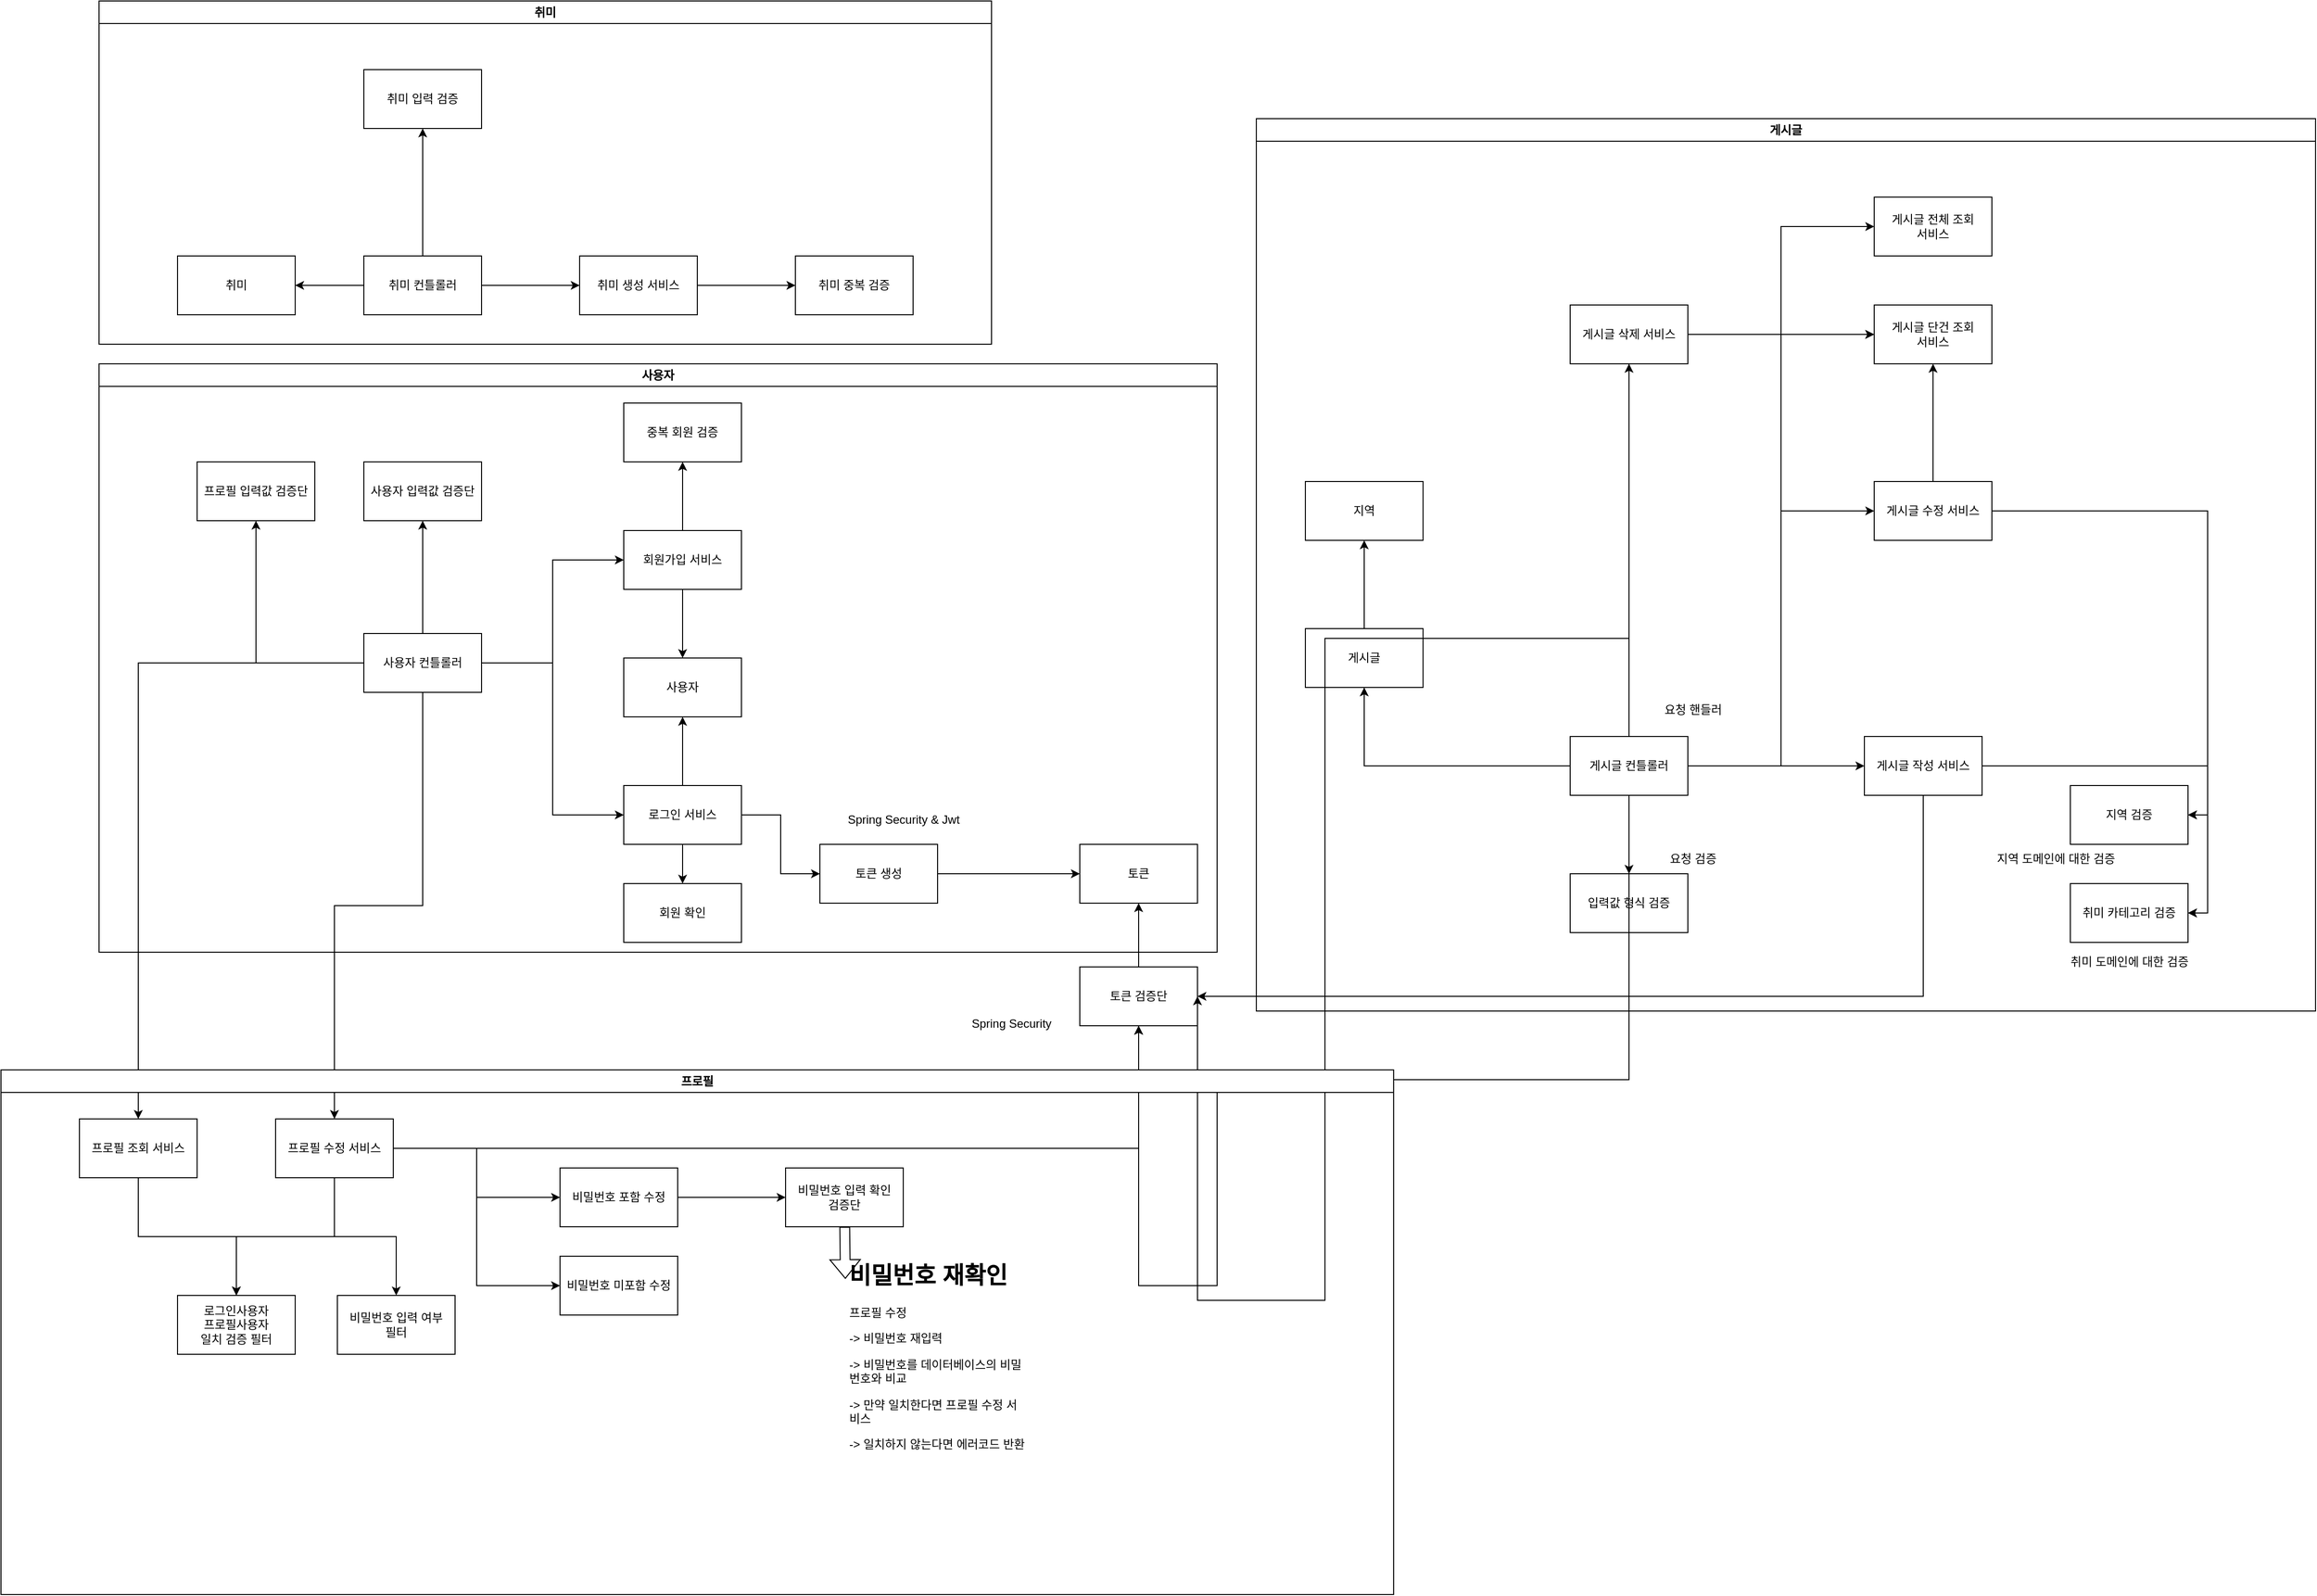 <mxfile version="22.1.3" type="github">
  <diagram name="페이지-1" id="ONSRwsZsQMqiGqJdxQxZ">
    <mxGraphModel dx="4045" dy="2298" grid="1" gridSize="10" guides="1" tooltips="1" connect="1" arrows="1" fold="1" page="1" pageScale="1" pageWidth="827" pageHeight="1169" math="0" shadow="0">
      <root>
        <mxCell id="0" />
        <mxCell id="1" parent="0" />
        <mxCell id="6Mnrhp99cKoq0SR3Ej0p-18" style="edgeStyle=orthogonalEdgeStyle;rounded=0;orthogonalLoop=1;jettySize=auto;html=1;" parent="1" source="ylA6RAmN_qZPsvHQUGK8-21" target="hkT8D0nBrZQYGym--TO3-11" edge="1">
          <mxGeometry relative="1" as="geometry" />
        </mxCell>
        <mxCell id="ylA6RAmN_qZPsvHQUGK8-21" value="토큰 검증단" style="rounded=0;whiteSpace=wrap;html=1;" parent="1" vertex="1">
          <mxGeometry x="-110" y="555" width="120" height="60" as="geometry" />
        </mxCell>
        <mxCell id="6Mnrhp99cKoq0SR3Ej0p-26" style="edgeStyle=orthogonalEdgeStyle;rounded=0;orthogonalLoop=1;jettySize=auto;html=1;entryX=0.5;entryY=1;entryDx=0;entryDy=0;" parent="1" source="6Mnrhp99cKoq0SR3Ej0p-23" target="ylA6RAmN_qZPsvHQUGK8-21" edge="1">
          <mxGeometry relative="1" as="geometry">
            <mxPoint x="-50.059" y="670.0" as="targetPoint" />
          </mxGeometry>
        </mxCell>
        <mxCell id="6Mnrhp99cKoq0SR3Ej0p-94" value="" style="group" parent="1" vertex="1" connectable="0">
          <mxGeometry x="-1110" y="-430" width="910" height="350" as="geometry" />
        </mxCell>
        <mxCell id="hkT8D0nBrZQYGym--TO3-5" value="취미 컨틀롤러" style="rounded=0;whiteSpace=wrap;html=1;" parent="6Mnrhp99cKoq0SR3Ej0p-94" vertex="1">
          <mxGeometry x="270" y="260" width="120" height="60" as="geometry" />
        </mxCell>
        <mxCell id="6Mnrhp99cKoq0SR3Ej0p-42" value="취미 중복 검증" style="rounded=0;whiteSpace=wrap;html=1;" parent="6Mnrhp99cKoq0SR3Ej0p-94" vertex="1">
          <mxGeometry x="710" y="260" width="120" height="60" as="geometry" />
        </mxCell>
        <mxCell id="6Mnrhp99cKoq0SR3Ej0p-49" value="취미" style="rounded=0;whiteSpace=wrap;html=1;" parent="6Mnrhp99cKoq0SR3Ej0p-94" vertex="1">
          <mxGeometry x="80" y="260" width="120" height="60" as="geometry" />
        </mxCell>
        <mxCell id="6Mnrhp99cKoq0SR3Ej0p-52" style="edgeStyle=orthogonalEdgeStyle;rounded=0;orthogonalLoop=1;jettySize=auto;html=1;" parent="6Mnrhp99cKoq0SR3Ej0p-94" source="hkT8D0nBrZQYGym--TO3-5" target="6Mnrhp99cKoq0SR3Ej0p-49" edge="1">
          <mxGeometry relative="1" as="geometry" />
        </mxCell>
        <mxCell id="6Mnrhp99cKoq0SR3Ej0p-53" style="edgeStyle=orthogonalEdgeStyle;rounded=0;orthogonalLoop=1;jettySize=auto;html=1;" parent="6Mnrhp99cKoq0SR3Ej0p-94" source="6Mnrhp99cKoq0SR3Ej0p-51" target="6Mnrhp99cKoq0SR3Ej0p-42" edge="1">
          <mxGeometry relative="1" as="geometry" />
        </mxCell>
        <mxCell id="6Mnrhp99cKoq0SR3Ej0p-51" value="취미 생성 서비스" style="rounded=0;whiteSpace=wrap;html=1;" parent="6Mnrhp99cKoq0SR3Ej0p-94" vertex="1">
          <mxGeometry x="490" y="260" width="120" height="60" as="geometry" />
        </mxCell>
        <mxCell id="6Mnrhp99cKoq0SR3Ej0p-54" style="edgeStyle=orthogonalEdgeStyle;rounded=0;orthogonalLoop=1;jettySize=auto;html=1;" parent="6Mnrhp99cKoq0SR3Ej0p-94" source="hkT8D0nBrZQYGym--TO3-5" target="6Mnrhp99cKoq0SR3Ej0p-51" edge="1">
          <mxGeometry relative="1" as="geometry" />
        </mxCell>
        <mxCell id="6Mnrhp99cKoq0SR3Ej0p-55" value="취미 입력 검증" style="rounded=0;whiteSpace=wrap;html=1;" parent="6Mnrhp99cKoq0SR3Ej0p-94" vertex="1">
          <mxGeometry x="270" y="70" width="120" height="60" as="geometry" />
        </mxCell>
        <mxCell id="6Mnrhp99cKoq0SR3Ej0p-56" style="edgeStyle=orthogonalEdgeStyle;rounded=0;orthogonalLoop=1;jettySize=auto;html=1;" parent="6Mnrhp99cKoq0SR3Ej0p-94" source="hkT8D0nBrZQYGym--TO3-5" target="6Mnrhp99cKoq0SR3Ej0p-55" edge="1">
          <mxGeometry relative="1" as="geometry" />
        </mxCell>
        <mxCell id="6Mnrhp99cKoq0SR3Ej0p-93" value="취미" style="swimlane;whiteSpace=wrap;html=1;" parent="6Mnrhp99cKoq0SR3Ej0p-94" vertex="1">
          <mxGeometry width="910" height="350" as="geometry" />
        </mxCell>
        <mxCell id="6Mnrhp99cKoq0SR3Ej0p-97" value="" style="group" parent="1" vertex="1" connectable="0">
          <mxGeometry x="-1110" y="-60" width="1140" height="688" as="geometry" />
        </mxCell>
        <mxCell id="9J_CCUZRL3qdixfYIrlr-26" style="edgeStyle=orthogonalEdgeStyle;rounded=0;orthogonalLoop=1;jettySize=auto;html=1;" parent="6Mnrhp99cKoq0SR3Ej0p-97" source="hkT8D0nBrZQYGym--TO3-3" target="9J_CCUZRL3qdixfYIrlr-25" edge="1">
          <mxGeometry relative="1" as="geometry" />
        </mxCell>
        <mxCell id="hkT8D0nBrZQYGym--TO3-3" value="사용자 컨틀롤러" style="rounded=0;whiteSpace=wrap;html=1;" parent="6Mnrhp99cKoq0SR3Ej0p-97" vertex="1">
          <mxGeometry x="270" y="275" width="120" height="60" as="geometry" />
        </mxCell>
        <mxCell id="hkT8D0nBrZQYGym--TO3-7" value="회원가입 서비스" style="rounded=0;whiteSpace=wrap;html=1;" parent="6Mnrhp99cKoq0SR3Ej0p-97" vertex="1">
          <mxGeometry x="535" y="170" width="120" height="60" as="geometry" />
        </mxCell>
        <mxCell id="hkT8D0nBrZQYGym--TO3-1" style="edgeStyle=orthogonalEdgeStyle;rounded=0;orthogonalLoop=1;jettySize=auto;html=1;exitX=1;exitY=0.5;exitDx=0;exitDy=0;entryX=0;entryY=0.5;entryDx=0;entryDy=0;" parent="6Mnrhp99cKoq0SR3Ej0p-97" source="hkT8D0nBrZQYGym--TO3-3" target="hkT8D0nBrZQYGym--TO3-7" edge="1">
          <mxGeometry relative="1" as="geometry" />
        </mxCell>
        <mxCell id="hkT8D0nBrZQYGym--TO3-10" value="로그인 서비스" style="rounded=0;whiteSpace=wrap;html=1;" parent="6Mnrhp99cKoq0SR3Ej0p-97" vertex="1">
          <mxGeometry x="535" y="430" width="120" height="60" as="geometry" />
        </mxCell>
        <mxCell id="hkT8D0nBrZQYGym--TO3-2" style="edgeStyle=orthogonalEdgeStyle;rounded=0;orthogonalLoop=1;jettySize=auto;html=1;exitX=1;exitY=0.5;exitDx=0;exitDy=0;entryX=0;entryY=0.5;entryDx=0;entryDy=0;" parent="6Mnrhp99cKoq0SR3Ej0p-97" source="hkT8D0nBrZQYGym--TO3-3" target="hkT8D0nBrZQYGym--TO3-10" edge="1">
          <mxGeometry relative="1" as="geometry" />
        </mxCell>
        <mxCell id="hkT8D0nBrZQYGym--TO3-11" value="토큰" style="rounded=0;whiteSpace=wrap;html=1;" parent="6Mnrhp99cKoq0SR3Ej0p-97" vertex="1">
          <mxGeometry x="1000" y="490" width="120" height="60" as="geometry" />
        </mxCell>
        <mxCell id="6Mnrhp99cKoq0SR3Ej0p-17" style="edgeStyle=orthogonalEdgeStyle;rounded=0;orthogonalLoop=1;jettySize=auto;html=1;" parent="6Mnrhp99cKoq0SR3Ej0p-97" source="hkT8D0nBrZQYGym--TO3-12" target="hkT8D0nBrZQYGym--TO3-11" edge="1">
          <mxGeometry relative="1" as="geometry" />
        </mxCell>
        <mxCell id="hkT8D0nBrZQYGym--TO3-12" value="토큰 생성" style="rounded=0;whiteSpace=wrap;html=1;" parent="6Mnrhp99cKoq0SR3Ej0p-97" vertex="1">
          <mxGeometry x="735" y="490" width="120" height="60" as="geometry" />
        </mxCell>
        <mxCell id="hkT8D0nBrZQYGym--TO3-9" value="" style="edgeStyle=orthogonalEdgeStyle;rounded=0;orthogonalLoop=1;jettySize=auto;html=1;" parent="6Mnrhp99cKoq0SR3Ej0p-97" source="hkT8D0nBrZQYGym--TO3-10" target="hkT8D0nBrZQYGym--TO3-12" edge="1">
          <mxGeometry relative="1" as="geometry" />
        </mxCell>
        <mxCell id="6Mnrhp99cKoq0SR3Ej0p-4" value="사용자" style="rounded=0;whiteSpace=wrap;html=1;" parent="6Mnrhp99cKoq0SR3Ej0p-97" vertex="1">
          <mxGeometry x="535" y="300" width="120" height="60" as="geometry" />
        </mxCell>
        <mxCell id="6Mnrhp99cKoq0SR3Ej0p-13" style="edgeStyle=orthogonalEdgeStyle;rounded=0;orthogonalLoop=1;jettySize=auto;html=1;" parent="6Mnrhp99cKoq0SR3Ej0p-97" source="hkT8D0nBrZQYGym--TO3-7" target="6Mnrhp99cKoq0SR3Ej0p-4" edge="1">
          <mxGeometry relative="1" as="geometry" />
        </mxCell>
        <mxCell id="6Mnrhp99cKoq0SR3Ej0p-14" style="edgeStyle=orthogonalEdgeStyle;rounded=0;orthogonalLoop=1;jettySize=auto;html=1;" parent="6Mnrhp99cKoq0SR3Ej0p-97" source="hkT8D0nBrZQYGym--TO3-10" target="6Mnrhp99cKoq0SR3Ej0p-4" edge="1">
          <mxGeometry relative="1" as="geometry" />
        </mxCell>
        <mxCell id="6Mnrhp99cKoq0SR3Ej0p-7" value="사용자 입력값 검증단" style="rounded=0;whiteSpace=wrap;html=1;" parent="6Mnrhp99cKoq0SR3Ej0p-97" vertex="1">
          <mxGeometry x="270" y="100" width="120" height="60" as="geometry" />
        </mxCell>
        <mxCell id="6Mnrhp99cKoq0SR3Ej0p-16" style="edgeStyle=orthogonalEdgeStyle;rounded=0;orthogonalLoop=1;jettySize=auto;html=1;" parent="6Mnrhp99cKoq0SR3Ej0p-97" source="hkT8D0nBrZQYGym--TO3-3" target="6Mnrhp99cKoq0SR3Ej0p-7" edge="1">
          <mxGeometry relative="1" as="geometry" />
        </mxCell>
        <mxCell id="6Mnrhp99cKoq0SR3Ej0p-8" value="중복 회원 검증" style="rounded=0;whiteSpace=wrap;html=1;" parent="6Mnrhp99cKoq0SR3Ej0p-97" vertex="1">
          <mxGeometry x="535" y="40" width="120" height="60" as="geometry" />
        </mxCell>
        <mxCell id="6Mnrhp99cKoq0SR3Ej0p-12" style="edgeStyle=orthogonalEdgeStyle;rounded=0;orthogonalLoop=1;jettySize=auto;html=1;" parent="6Mnrhp99cKoq0SR3Ej0p-97" source="hkT8D0nBrZQYGym--TO3-7" target="6Mnrhp99cKoq0SR3Ej0p-8" edge="1">
          <mxGeometry relative="1" as="geometry" />
        </mxCell>
        <mxCell id="6Mnrhp99cKoq0SR3Ej0p-77" value="Spring Security &amp;amp; Jwt" style="text;html=1;align=center;verticalAlign=middle;resizable=0;points=[];autosize=1;strokeColor=none;fillColor=none;" parent="6Mnrhp99cKoq0SR3Ej0p-97" vertex="1">
          <mxGeometry x="750" y="450" width="140" height="30" as="geometry" />
        </mxCell>
        <mxCell id="6Mnrhp99cKoq0SR3Ej0p-91" value="회원 확인" style="rounded=0;whiteSpace=wrap;html=1;" parent="6Mnrhp99cKoq0SR3Ej0p-97" vertex="1">
          <mxGeometry x="535" y="530" width="120" height="60" as="geometry" />
        </mxCell>
        <mxCell id="6Mnrhp99cKoq0SR3Ej0p-92" style="edgeStyle=orthogonalEdgeStyle;rounded=0;orthogonalLoop=1;jettySize=auto;html=1;" parent="6Mnrhp99cKoq0SR3Ej0p-97" source="hkT8D0nBrZQYGym--TO3-10" target="6Mnrhp99cKoq0SR3Ej0p-91" edge="1">
          <mxGeometry relative="1" as="geometry" />
        </mxCell>
        <mxCell id="6Mnrhp99cKoq0SR3Ej0p-95" value="사용자" style="swimlane;whiteSpace=wrap;html=1;" parent="6Mnrhp99cKoq0SR3Ej0p-97" vertex="1">
          <mxGeometry width="1140" height="600" as="geometry" />
        </mxCell>
        <mxCell id="9J_CCUZRL3qdixfYIrlr-25" value="프로필 입력값 검증단" style="rounded=0;whiteSpace=wrap;html=1;" parent="6Mnrhp99cKoq0SR3Ej0p-95" vertex="1">
          <mxGeometry x="100" y="100" width="120" height="60" as="geometry" />
        </mxCell>
        <mxCell id="6Mnrhp99cKoq0SR3Ej0p-76" value="Spring Security" style="text;html=1;align=center;verticalAlign=middle;resizable=0;points=[];autosize=1;strokeColor=none;fillColor=none;" parent="6Mnrhp99cKoq0SR3Ej0p-97" vertex="1">
          <mxGeometry x="880" y="658" width="100" height="30" as="geometry" />
        </mxCell>
        <mxCell id="6Mnrhp99cKoq0SR3Ej0p-102" value="" style="group" parent="1" vertex="1" connectable="0">
          <mxGeometry x="70" y="-310" width="1080" height="910" as="geometry" />
        </mxCell>
        <mxCell id="ylA6RAmN_qZPsvHQUGK8-4" value="게시글" style="rounded=0;whiteSpace=wrap;html=1;" parent="6Mnrhp99cKoq0SR3Ej0p-102" vertex="1">
          <mxGeometry x="50" y="520" width="120" height="60" as="geometry" />
        </mxCell>
        <mxCell id="ylA6RAmN_qZPsvHQUGK8-5" value="지역" style="rounded=0;whiteSpace=wrap;html=1;" parent="6Mnrhp99cKoq0SR3Ej0p-102" vertex="1">
          <mxGeometry x="50" y="370" width="120" height="60" as="geometry" />
        </mxCell>
        <mxCell id="6Mnrhp99cKoq0SR3Ej0p-57" style="edgeStyle=orthogonalEdgeStyle;rounded=0;orthogonalLoop=1;jettySize=auto;html=1;" parent="6Mnrhp99cKoq0SR3Ej0p-102" source="ylA6RAmN_qZPsvHQUGK8-4" target="ylA6RAmN_qZPsvHQUGK8-5" edge="1">
          <mxGeometry relative="1" as="geometry" />
        </mxCell>
        <mxCell id="6Mnrhp99cKoq0SR3Ej0p-6" style="edgeStyle=orthogonalEdgeStyle;rounded=0;orthogonalLoop=1;jettySize=auto;html=1;" parent="6Mnrhp99cKoq0SR3Ej0p-102" source="ylA6RAmN_qZPsvHQUGK8-11" target="ylA6RAmN_qZPsvHQUGK8-4" edge="1">
          <mxGeometry relative="1" as="geometry">
            <mxPoint x="110.0" y="580" as="targetPoint" />
            <Array as="points">
              <mxPoint x="110" y="660" />
            </Array>
          </mxGeometry>
        </mxCell>
        <mxCell id="ylA6RAmN_qZPsvHQUGK8-11" value="게시글 컨틀롤러" style="rounded=0;whiteSpace=wrap;html=1;" parent="6Mnrhp99cKoq0SR3Ej0p-102" vertex="1">
          <mxGeometry x="320" y="630" width="120" height="60" as="geometry" />
        </mxCell>
        <mxCell id="ylA6RAmN_qZPsvHQUGK8-12" value="게시글 전체 조회 &lt;br&gt;서비스" style="rounded=0;whiteSpace=wrap;html=1;" parent="6Mnrhp99cKoq0SR3Ej0p-102" vertex="1">
          <mxGeometry x="630" y="80" width="120" height="60" as="geometry" />
        </mxCell>
        <mxCell id="6Mnrhp99cKoq0SR3Ej0p-3" style="edgeStyle=orthogonalEdgeStyle;rounded=0;orthogonalLoop=1;jettySize=auto;html=1;entryX=0;entryY=0.5;entryDx=0;entryDy=0;" parent="6Mnrhp99cKoq0SR3Ej0p-102" source="ylA6RAmN_qZPsvHQUGK8-11" target="ylA6RAmN_qZPsvHQUGK8-12" edge="1">
          <mxGeometry relative="1" as="geometry" />
        </mxCell>
        <mxCell id="ylA6RAmN_qZPsvHQUGK8-13" value="게시글 작성 서비스" style="rounded=0;whiteSpace=wrap;html=1;" parent="6Mnrhp99cKoq0SR3Ej0p-102" vertex="1">
          <mxGeometry x="620" y="630" width="120" height="60" as="geometry" />
        </mxCell>
        <mxCell id="ylA6RAmN_qZPsvHQUGK8-16" style="edgeStyle=orthogonalEdgeStyle;rounded=0;orthogonalLoop=1;jettySize=auto;html=1;" parent="6Mnrhp99cKoq0SR3Ej0p-102" source="ylA6RAmN_qZPsvHQUGK8-11" target="ylA6RAmN_qZPsvHQUGK8-13" edge="1">
          <mxGeometry relative="1" as="geometry" />
        </mxCell>
        <mxCell id="ylA6RAmN_qZPsvHQUGK8-19" value="취미 카테고리 검증" style="rounded=0;whiteSpace=wrap;html=1;" parent="6Mnrhp99cKoq0SR3Ej0p-102" vertex="1">
          <mxGeometry x="830" y="780" width="120" height="60" as="geometry" />
        </mxCell>
        <mxCell id="6Mnrhp99cKoq0SR3Ej0p-73" style="edgeStyle=orthogonalEdgeStyle;rounded=0;orthogonalLoop=1;jettySize=auto;html=1;entryX=1;entryY=0.5;entryDx=0;entryDy=0;" parent="6Mnrhp99cKoq0SR3Ej0p-102" source="ylA6RAmN_qZPsvHQUGK8-13" target="ylA6RAmN_qZPsvHQUGK8-19" edge="1">
          <mxGeometry relative="1" as="geometry" />
        </mxCell>
        <mxCell id="6Mnrhp99cKoq0SR3Ej0p-61" value="입력값 형식 검증" style="rounded=0;whiteSpace=wrap;html=1;" parent="6Mnrhp99cKoq0SR3Ej0p-102" vertex="1">
          <mxGeometry x="320" y="770" width="120" height="60" as="geometry" />
        </mxCell>
        <mxCell id="6Mnrhp99cKoq0SR3Ej0p-63" style="edgeStyle=orthogonalEdgeStyle;rounded=0;orthogonalLoop=1;jettySize=auto;html=1;" parent="6Mnrhp99cKoq0SR3Ej0p-102" source="ylA6RAmN_qZPsvHQUGK8-11" target="6Mnrhp99cKoq0SR3Ej0p-61" edge="1">
          <mxGeometry relative="1" as="geometry">
            <mxPoint x="380" y="760" as="targetPoint" />
          </mxGeometry>
        </mxCell>
        <mxCell id="6Mnrhp99cKoq0SR3Ej0p-65" value="요청 핸들러" style="text;html=1;align=center;verticalAlign=middle;resizable=0;points=[];autosize=1;strokeColor=none;fillColor=none;" parent="6Mnrhp99cKoq0SR3Ej0p-102" vertex="1">
          <mxGeometry x="400" y="588" width="90" height="30" as="geometry" />
        </mxCell>
        <mxCell id="6Mnrhp99cKoq0SR3Ej0p-66" value="요청 검증" style="text;html=1;align=center;verticalAlign=middle;resizable=0;points=[];autosize=1;strokeColor=none;fillColor=none;" parent="6Mnrhp99cKoq0SR3Ej0p-102" vertex="1">
          <mxGeometry x="410" y="740" width="70" height="30" as="geometry" />
        </mxCell>
        <mxCell id="6Mnrhp99cKoq0SR3Ej0p-67" value="취미 도메인에 대한 검증" style="text;html=1;align=center;verticalAlign=middle;resizable=0;points=[];autosize=1;strokeColor=none;fillColor=none;" parent="6Mnrhp99cKoq0SR3Ej0p-102" vertex="1">
          <mxGeometry x="815" y="845" width="150" height="30" as="geometry" />
        </mxCell>
        <mxCell id="6Mnrhp99cKoq0SR3Ej0p-68" value="지역 도메인에 대한 검증" style="text;html=1;align=center;verticalAlign=middle;resizable=0;points=[];autosize=1;strokeColor=none;fillColor=none;" parent="6Mnrhp99cKoq0SR3Ej0p-102" vertex="1">
          <mxGeometry x="740" y="740" width="150" height="30" as="geometry" />
        </mxCell>
        <mxCell id="6Mnrhp99cKoq0SR3Ej0p-72" value="지역 검증" style="rounded=0;whiteSpace=wrap;html=1;" parent="6Mnrhp99cKoq0SR3Ej0p-102" vertex="1">
          <mxGeometry x="830" y="680" width="120" height="60" as="geometry" />
        </mxCell>
        <mxCell id="6Mnrhp99cKoq0SR3Ej0p-74" style="edgeStyle=orthogonalEdgeStyle;rounded=0;orthogonalLoop=1;jettySize=auto;html=1;entryX=1;entryY=0.5;entryDx=0;entryDy=0;" parent="6Mnrhp99cKoq0SR3Ej0p-102" source="ylA6RAmN_qZPsvHQUGK8-13" target="6Mnrhp99cKoq0SR3Ej0p-72" edge="1">
          <mxGeometry relative="1" as="geometry" />
        </mxCell>
        <mxCell id="6Mnrhp99cKoq0SR3Ej0p-79" value="게시글 단건 조회 &lt;br&gt;서비스" style="rounded=0;whiteSpace=wrap;html=1;" parent="6Mnrhp99cKoq0SR3Ej0p-102" vertex="1">
          <mxGeometry x="630" y="190" width="120" height="60" as="geometry" />
        </mxCell>
        <mxCell id="6Mnrhp99cKoq0SR3Ej0p-84" style="edgeStyle=orthogonalEdgeStyle;rounded=0;orthogonalLoop=1;jettySize=auto;html=1;entryX=0;entryY=0.5;entryDx=0;entryDy=0;" parent="6Mnrhp99cKoq0SR3Ej0p-102" source="ylA6RAmN_qZPsvHQUGK8-11" target="6Mnrhp99cKoq0SR3Ej0p-79" edge="1">
          <mxGeometry relative="1" as="geometry" />
        </mxCell>
        <mxCell id="6Mnrhp99cKoq0SR3Ej0p-81" style="edgeStyle=orthogonalEdgeStyle;rounded=0;orthogonalLoop=1;jettySize=auto;html=1;" parent="6Mnrhp99cKoq0SR3Ej0p-102" source="6Mnrhp99cKoq0SR3Ej0p-80" target="6Mnrhp99cKoq0SR3Ej0p-79" edge="1">
          <mxGeometry relative="1" as="geometry" />
        </mxCell>
        <mxCell id="6Mnrhp99cKoq0SR3Ej0p-82" style="edgeStyle=orthogonalEdgeStyle;rounded=0;orthogonalLoop=1;jettySize=auto;html=1;entryX=1;entryY=0.5;entryDx=0;entryDy=0;" parent="6Mnrhp99cKoq0SR3Ej0p-102" source="6Mnrhp99cKoq0SR3Ej0p-80" target="6Mnrhp99cKoq0SR3Ej0p-72" edge="1">
          <mxGeometry relative="1" as="geometry" />
        </mxCell>
        <mxCell id="6Mnrhp99cKoq0SR3Ej0p-83" style="edgeStyle=orthogonalEdgeStyle;rounded=0;orthogonalLoop=1;jettySize=auto;html=1;entryX=1;entryY=0.5;entryDx=0;entryDy=0;" parent="6Mnrhp99cKoq0SR3Ej0p-102" source="6Mnrhp99cKoq0SR3Ej0p-80" target="ylA6RAmN_qZPsvHQUGK8-19" edge="1">
          <mxGeometry relative="1" as="geometry" />
        </mxCell>
        <mxCell id="6Mnrhp99cKoq0SR3Ej0p-80" value="게시글 수정 서비스" style="rounded=0;whiteSpace=wrap;html=1;" parent="6Mnrhp99cKoq0SR3Ej0p-102" vertex="1">
          <mxGeometry x="630" y="370" width="120" height="60" as="geometry" />
        </mxCell>
        <mxCell id="6Mnrhp99cKoq0SR3Ej0p-85" style="edgeStyle=orthogonalEdgeStyle;rounded=0;orthogonalLoop=1;jettySize=auto;html=1;entryX=0;entryY=0.5;entryDx=0;entryDy=0;" parent="6Mnrhp99cKoq0SR3Ej0p-102" source="ylA6RAmN_qZPsvHQUGK8-11" target="6Mnrhp99cKoq0SR3Ej0p-80" edge="1">
          <mxGeometry relative="1" as="geometry" />
        </mxCell>
        <mxCell id="6Mnrhp99cKoq0SR3Ej0p-87" style="edgeStyle=orthogonalEdgeStyle;rounded=0;orthogonalLoop=1;jettySize=auto;html=1;" parent="6Mnrhp99cKoq0SR3Ej0p-102" source="6Mnrhp99cKoq0SR3Ej0p-86" target="6Mnrhp99cKoq0SR3Ej0p-79" edge="1">
          <mxGeometry relative="1" as="geometry" />
        </mxCell>
        <mxCell id="6Mnrhp99cKoq0SR3Ej0p-86" value="게시글 삭제 서비스" style="rounded=0;whiteSpace=wrap;html=1;" parent="6Mnrhp99cKoq0SR3Ej0p-102" vertex="1">
          <mxGeometry x="320" y="190" width="120" height="60" as="geometry" />
        </mxCell>
        <mxCell id="6Mnrhp99cKoq0SR3Ej0p-88" style="edgeStyle=orthogonalEdgeStyle;rounded=0;orthogonalLoop=1;jettySize=auto;html=1;" parent="6Mnrhp99cKoq0SR3Ej0p-102" source="ylA6RAmN_qZPsvHQUGK8-11" target="6Mnrhp99cKoq0SR3Ej0p-86" edge="1">
          <mxGeometry relative="1" as="geometry" />
        </mxCell>
        <mxCell id="6Mnrhp99cKoq0SR3Ej0p-101" value="게시글" style="swimlane;whiteSpace=wrap;html=1;" parent="6Mnrhp99cKoq0SR3Ej0p-102" vertex="1">
          <mxGeometry width="1080" height="910" as="geometry" />
        </mxCell>
        <mxCell id="6Mnrhp99cKoq0SR3Ej0p-2" style="edgeStyle=orthogonalEdgeStyle;rounded=0;orthogonalLoop=1;jettySize=auto;html=1;" parent="1" source="ylA6RAmN_qZPsvHQUGK8-11" target="ylA6RAmN_qZPsvHQUGK8-21" edge="1">
          <mxGeometry relative="1" as="geometry">
            <Array as="points">
              <mxPoint x="30" y="670" />
              <mxPoint x="30" y="880" />
            </Array>
          </mxGeometry>
        </mxCell>
        <mxCell id="6Mnrhp99cKoq0SR3Ej0p-78" style="edgeStyle=orthogonalEdgeStyle;rounded=0;orthogonalLoop=1;jettySize=auto;html=1;entryX=1;entryY=0.5;entryDx=0;entryDy=0;" parent="1" source="ylA6RAmN_qZPsvHQUGK8-13" target="ylA6RAmN_qZPsvHQUGK8-21" edge="1">
          <mxGeometry relative="1" as="geometry">
            <Array as="points">
              <mxPoint x="750" y="585" />
            </Array>
          </mxGeometry>
        </mxCell>
        <mxCell id="6Mnrhp99cKoq0SR3Ej0p-89" style="edgeStyle=orthogonalEdgeStyle;rounded=0;orthogonalLoop=1;jettySize=auto;html=1;entryX=1;entryY=0.5;entryDx=0;entryDy=0;" parent="1" source="6Mnrhp99cKoq0SR3Ej0p-86" target="ylA6RAmN_qZPsvHQUGK8-21" edge="1">
          <mxGeometry relative="1" as="geometry">
            <Array as="points">
              <mxPoint x="140" y="220" />
              <mxPoint x="140" y="895" />
            </Array>
          </mxGeometry>
        </mxCell>
        <mxCell id="9J_CCUZRL3qdixfYIrlr-1" style="edgeStyle=orthogonalEdgeStyle;rounded=0;orthogonalLoop=1;jettySize=auto;html=1;" parent="1" source="hkT8D0nBrZQYGym--TO3-3" target="6Mnrhp99cKoq0SR3Ej0p-23" edge="1">
          <mxGeometry relative="1" as="geometry" />
        </mxCell>
        <mxCell id="9J_CCUZRL3qdixfYIrlr-2" style="edgeStyle=orthogonalEdgeStyle;rounded=0;orthogonalLoop=1;jettySize=auto;html=1;" parent="1" source="hkT8D0nBrZQYGym--TO3-3" target="6Mnrhp99cKoq0SR3Ej0p-22" edge="1">
          <mxGeometry relative="1" as="geometry" />
        </mxCell>
        <mxCell id="6Mnrhp99cKoq0SR3Ej0p-99" value="프로필" style="swimlane;whiteSpace=wrap;html=1;movable=1;resizable=1;rotatable=1;deletable=1;editable=1;locked=0;connectable=1;container=0;" parent="1" vertex="1">
          <mxGeometry x="-1210" y="660" width="1420" height="535" as="geometry" />
        </mxCell>
        <mxCell id="6Mnrhp99cKoq0SR3Ej0p-28" value="비밀번호 입력 여부 &lt;br&gt;필터" style="rounded=0;whiteSpace=wrap;html=1;" parent="1" vertex="1">
          <mxGeometry x="-867" y="890" width="120" height="60" as="geometry" />
        </mxCell>
        <mxCell id="9J_CCUZRL3qdixfYIrlr-27" style="edgeStyle=orthogonalEdgeStyle;rounded=0;orthogonalLoop=1;jettySize=auto;html=1;" parent="1" source="6Mnrhp99cKoq0SR3Ej0p-23" target="6Mnrhp99cKoq0SR3Ej0p-30" edge="1">
          <mxGeometry relative="1" as="geometry" />
        </mxCell>
        <mxCell id="9J_CCUZRL3qdixfYIrlr-28" style="edgeStyle=orthogonalEdgeStyle;rounded=0;orthogonalLoop=1;jettySize=auto;html=1;entryX=0;entryY=0.5;entryDx=0;entryDy=0;" parent="1" source="6Mnrhp99cKoq0SR3Ej0p-23" target="6Mnrhp99cKoq0SR3Ej0p-31" edge="1">
          <mxGeometry relative="1" as="geometry" />
        </mxCell>
        <mxCell id="9J_CCUZRL3qdixfYIrlr-31" style="edgeStyle=orthogonalEdgeStyle;rounded=0;orthogonalLoop=1;jettySize=auto;html=1;" parent="1" source="6Mnrhp99cKoq0SR3Ej0p-23" target="9J_CCUZRL3qdixfYIrlr-29" edge="1">
          <mxGeometry relative="1" as="geometry" />
        </mxCell>
        <mxCell id="6Mnrhp99cKoq0SR3Ej0p-23" value="프로필 수정 서비스" style="rounded=0;whiteSpace=wrap;html=1;" parent="1" vertex="1">
          <mxGeometry x="-930" y="710" width="120" height="60" as="geometry" />
        </mxCell>
        <mxCell id="jeDDUEK_wufANT6gYcY8-1" style="edgeStyle=orthogonalEdgeStyle;rounded=0;orthogonalLoop=1;jettySize=auto;html=1;" parent="1" source="6Mnrhp99cKoq0SR3Ej0p-23" target="6Mnrhp99cKoq0SR3Ej0p-28" edge="1">
          <mxGeometry relative="1" as="geometry" />
        </mxCell>
        <mxCell id="9J_CCUZRL3qdixfYIrlr-30" style="edgeStyle=orthogonalEdgeStyle;rounded=0;orthogonalLoop=1;jettySize=auto;html=1;" parent="1" source="6Mnrhp99cKoq0SR3Ej0p-22" target="9J_CCUZRL3qdixfYIrlr-29" edge="1">
          <mxGeometry relative="1" as="geometry" />
        </mxCell>
        <mxCell id="6Mnrhp99cKoq0SR3Ej0p-22" value="프로필 조회 서비스" style="rounded=0;whiteSpace=wrap;html=1;" parent="1" vertex="1">
          <mxGeometry x="-1130" y="710" width="120" height="60" as="geometry" />
        </mxCell>
        <mxCell id="6Mnrhp99cKoq0SR3Ej0p-31" value="비밀번호 미포함 수정" style="rounded=0;whiteSpace=wrap;html=1;" parent="1" vertex="1">
          <mxGeometry x="-640" y="850" width="120" height="60" as="geometry" />
        </mxCell>
        <mxCell id="6Mnrhp99cKoq0SR3Ej0p-30" value="비밀번호 포함 수정" style="rounded=0;whiteSpace=wrap;html=1;" parent="1" vertex="1">
          <mxGeometry x="-640" y="760" width="120" height="60" as="geometry" />
        </mxCell>
        <mxCell id="6Mnrhp99cKoq0SR3Ej0p-37" value="비밀번호 입력 확인 &lt;br&gt;검증단" style="rounded=0;whiteSpace=wrap;html=1;" parent="1" vertex="1">
          <mxGeometry x="-410" y="760" width="120" height="60" as="geometry" />
        </mxCell>
        <mxCell id="6Mnrhp99cKoq0SR3Ej0p-39" style="edgeStyle=orthogonalEdgeStyle;rounded=0;orthogonalLoop=1;jettySize=auto;html=1;" parent="1" source="6Mnrhp99cKoq0SR3Ej0p-30" target="6Mnrhp99cKoq0SR3Ej0p-37" edge="1">
          <mxGeometry relative="1" as="geometry" />
        </mxCell>
        <mxCell id="6Mnrhp99cKoq0SR3Ej0p-29" value="&lt;h1&gt;비밀번호 재확인&lt;/h1&gt;&lt;p&gt;프로필 수정&amp;nbsp;&lt;/p&gt;&lt;p&gt;-&amp;gt; 비밀번호 재입력&lt;/p&gt;&lt;p&gt;-&amp;gt; 비밀번호를 데이터베이스의 비밀번호와 비교&lt;/p&gt;&lt;p&gt;-&amp;gt; 만약 일치한다면 프로필 수정 서비스&lt;/p&gt;&lt;p&gt;-&amp;gt; 일치하지 않는다면 에러코드 반환&lt;/p&gt;" style="text;html=1;strokeColor=none;fillColor=none;spacing=5;spacingTop=-20;whiteSpace=wrap;overflow=hidden;rounded=0;" parent="1" vertex="1">
          <mxGeometry x="-350" y="850" width="190" height="240" as="geometry" />
        </mxCell>
        <mxCell id="6Mnrhp99cKoq0SR3Ej0p-38" value="" style="shape=flexArrow;endArrow=classic;html=1;rounded=0;entryX=0.005;entryY=0.096;entryDx=0;entryDy=0;entryPerimeter=0;" parent="1" source="6Mnrhp99cKoq0SR3Ej0p-37" target="6Mnrhp99cKoq0SR3Ej0p-29" edge="1">
          <mxGeometry width="50" height="50" relative="1" as="geometry">
            <mxPoint x="-230" y="1035" as="sourcePoint" />
            <mxPoint x="-180" y="985" as="targetPoint" />
          </mxGeometry>
        </mxCell>
        <mxCell id="9J_CCUZRL3qdixfYIrlr-29" value="로그인사용자&lt;br&gt;프로필사용자&lt;br&gt;일치 검증 필터" style="whiteSpace=wrap;html=1;" parent="1" vertex="1">
          <mxGeometry x="-1030" y="890" width="120" height="60" as="geometry" />
        </mxCell>
      </root>
    </mxGraphModel>
  </diagram>
</mxfile>
